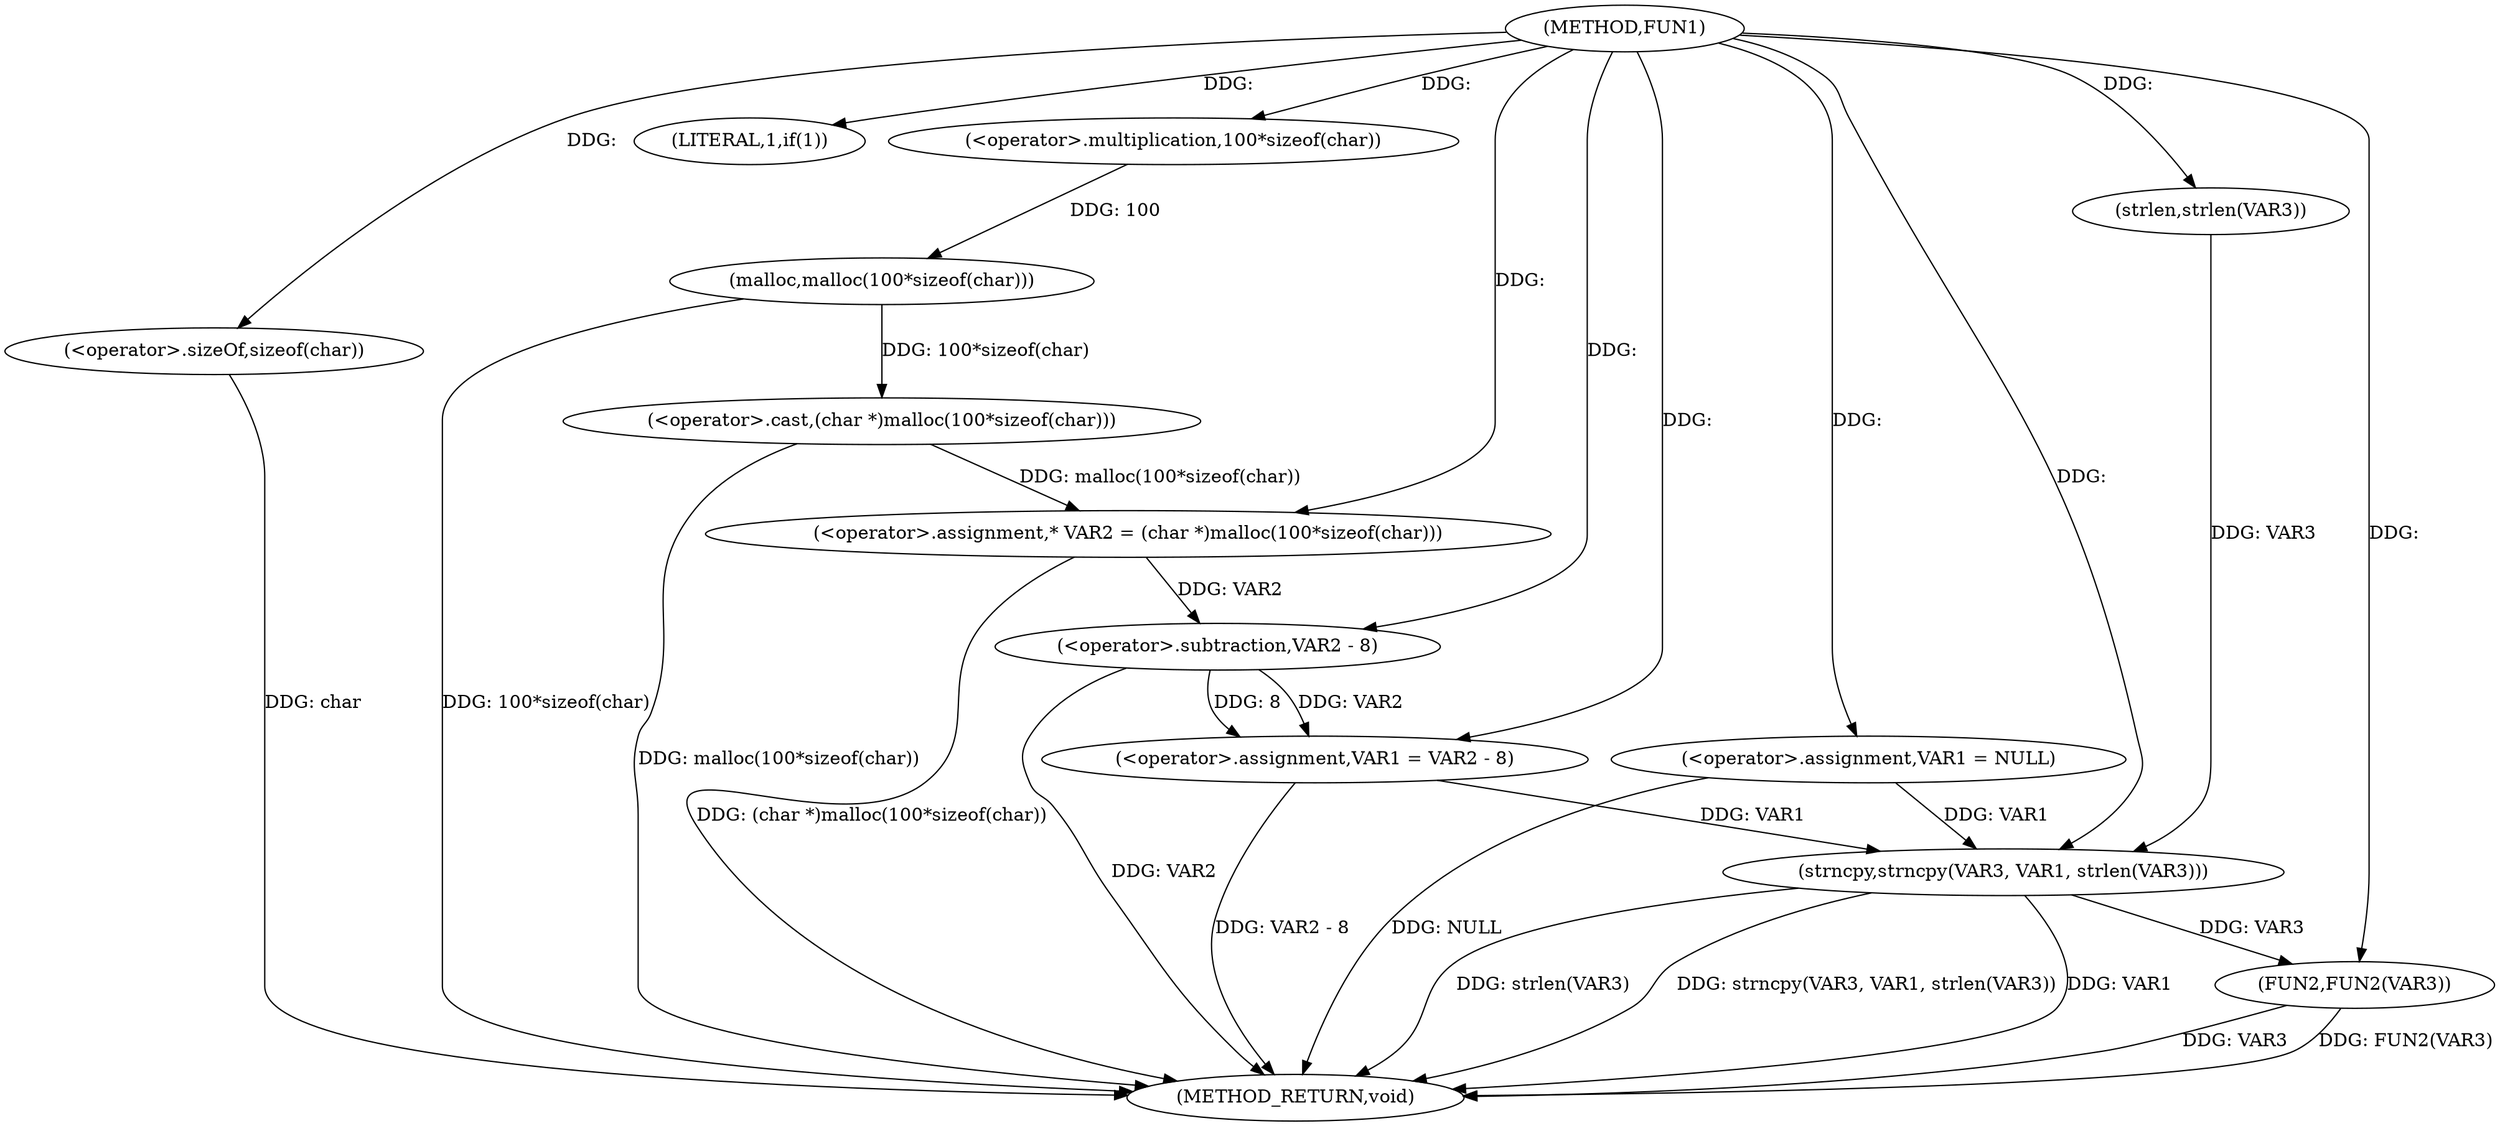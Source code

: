 digraph FUN1 {  
"1000100" [label = "(METHOD,FUN1)" ]
"1000134" [label = "(METHOD_RETURN,void)" ]
"1000103" [label = "(<operator>.assignment,VAR1 = NULL)" ]
"1000107" [label = "(LITERAL,1,if(1))" ]
"1000111" [label = "(<operator>.assignment,* VAR2 = (char *)malloc(100*sizeof(char)))" ]
"1000113" [label = "(<operator>.cast,(char *)malloc(100*sizeof(char)))" ]
"1000115" [label = "(malloc,malloc(100*sizeof(char)))" ]
"1000116" [label = "(<operator>.multiplication,100*sizeof(char))" ]
"1000118" [label = "(<operator>.sizeOf,sizeof(char))" ]
"1000120" [label = "(<operator>.assignment,VAR1 = VAR2 - 8)" ]
"1000122" [label = "(<operator>.subtraction,VAR2 - 8)" ]
"1000127" [label = "(strncpy,strncpy(VAR3, VAR1, strlen(VAR3)))" ]
"1000130" [label = "(strlen,strlen(VAR3))" ]
"1000132" [label = "(FUN2,FUN2(VAR3))" ]
  "1000127" -> "1000134"  [ label = "DDG: strlen(VAR3)"] 
  "1000103" -> "1000134"  [ label = "DDG: NULL"] 
  "1000113" -> "1000134"  [ label = "DDG: malloc(100*sizeof(char))"] 
  "1000127" -> "1000134"  [ label = "DDG: strncpy(VAR3, VAR1, strlen(VAR3))"] 
  "1000132" -> "1000134"  [ label = "DDG: VAR3"] 
  "1000120" -> "1000134"  [ label = "DDG: VAR2 - 8"] 
  "1000118" -> "1000134"  [ label = "DDG: char"] 
  "1000122" -> "1000134"  [ label = "DDG: VAR2"] 
  "1000132" -> "1000134"  [ label = "DDG: FUN2(VAR3)"] 
  "1000127" -> "1000134"  [ label = "DDG: VAR1"] 
  "1000111" -> "1000134"  [ label = "DDG: (char *)malloc(100*sizeof(char))"] 
  "1000115" -> "1000134"  [ label = "DDG: 100*sizeof(char)"] 
  "1000100" -> "1000103"  [ label = "DDG: "] 
  "1000100" -> "1000107"  [ label = "DDG: "] 
  "1000113" -> "1000111"  [ label = "DDG: malloc(100*sizeof(char))"] 
  "1000100" -> "1000111"  [ label = "DDG: "] 
  "1000115" -> "1000113"  [ label = "DDG: 100*sizeof(char)"] 
  "1000116" -> "1000115"  [ label = "DDG: 100"] 
  "1000100" -> "1000116"  [ label = "DDG: "] 
  "1000100" -> "1000118"  [ label = "DDG: "] 
  "1000122" -> "1000120"  [ label = "DDG: VAR2"] 
  "1000122" -> "1000120"  [ label = "DDG: 8"] 
  "1000100" -> "1000120"  [ label = "DDG: "] 
  "1000111" -> "1000122"  [ label = "DDG: VAR2"] 
  "1000100" -> "1000122"  [ label = "DDG: "] 
  "1000130" -> "1000127"  [ label = "DDG: VAR3"] 
  "1000100" -> "1000127"  [ label = "DDG: "] 
  "1000103" -> "1000127"  [ label = "DDG: VAR1"] 
  "1000120" -> "1000127"  [ label = "DDG: VAR1"] 
  "1000100" -> "1000130"  [ label = "DDG: "] 
  "1000127" -> "1000132"  [ label = "DDG: VAR3"] 
  "1000100" -> "1000132"  [ label = "DDG: "] 
}
